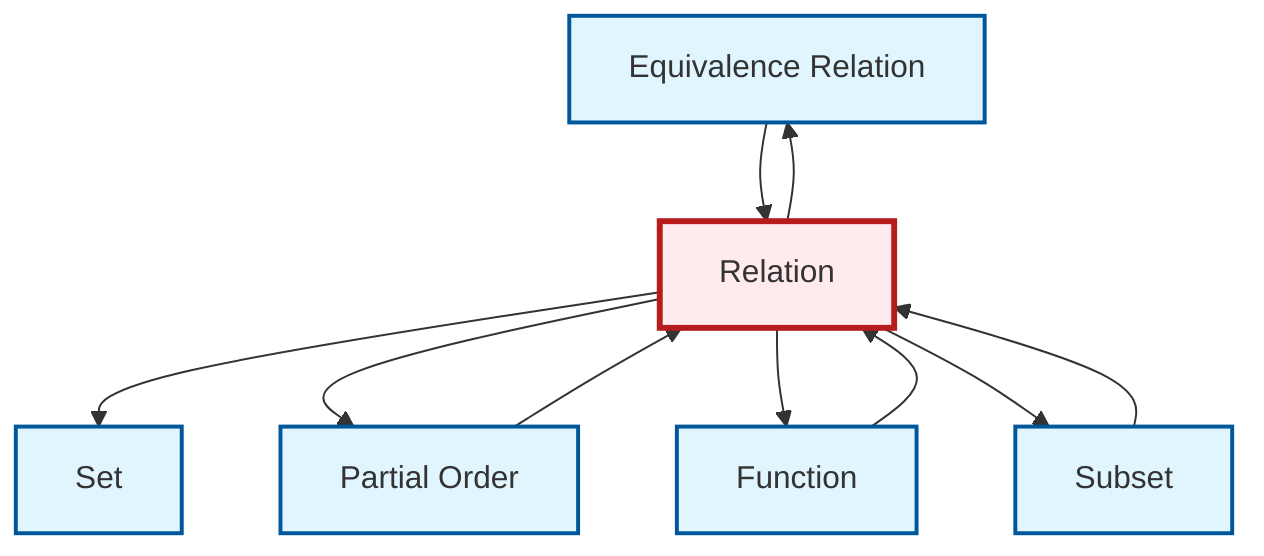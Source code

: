 graph TD
    classDef definition fill:#e1f5fe,stroke:#01579b,stroke-width:2px
    classDef theorem fill:#f3e5f5,stroke:#4a148c,stroke-width:2px
    classDef axiom fill:#fff3e0,stroke:#e65100,stroke-width:2px
    classDef example fill:#e8f5e9,stroke:#1b5e20,stroke-width:2px
    classDef current fill:#ffebee,stroke:#b71c1c,stroke-width:3px
    def-set["Set"]:::definition
    def-equivalence-relation["Equivalence Relation"]:::definition
    def-partial-order["Partial Order"]:::definition
    def-function["Function"]:::definition
    def-subset["Subset"]:::definition
    def-relation["Relation"]:::definition
    def-relation --> def-equivalence-relation
    def-relation --> def-set
    def-equivalence-relation --> def-relation
    def-relation --> def-partial-order
    def-partial-order --> def-relation
    def-relation --> def-function
    def-relation --> def-subset
    def-subset --> def-relation
    def-function --> def-relation
    class def-relation current